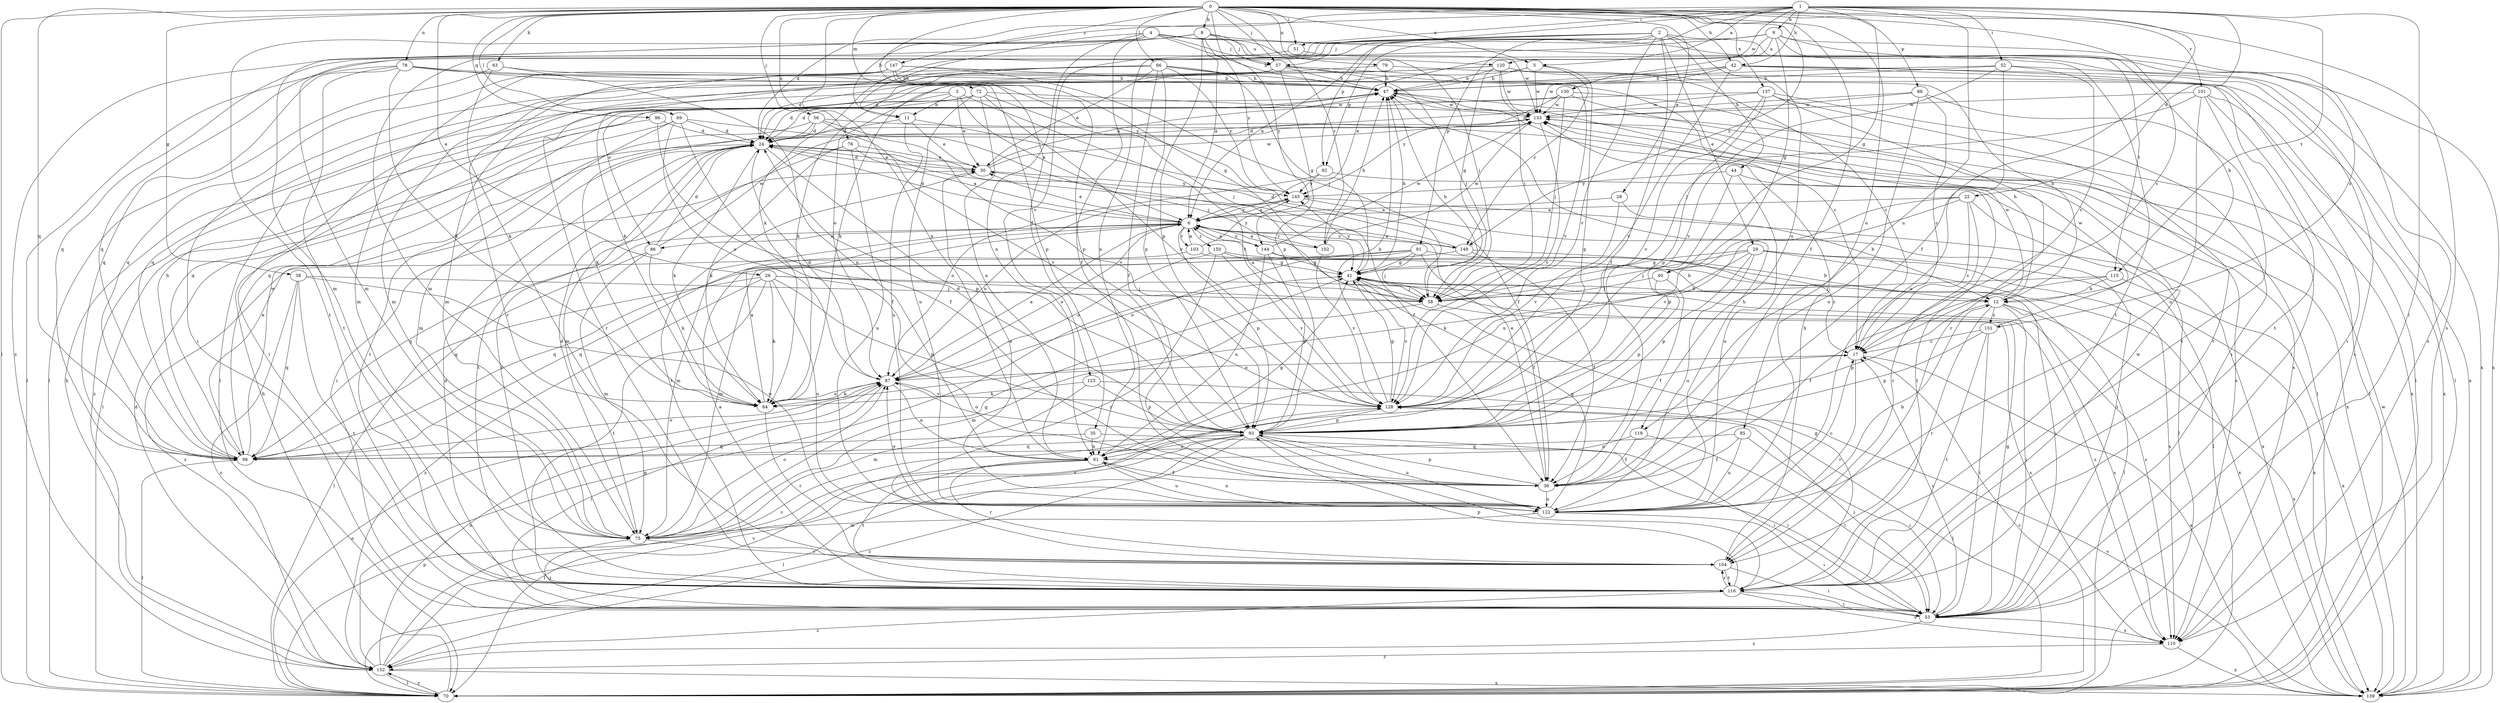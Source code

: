 strict digraph  {
0;
1;
2;
3;
4;
5;
6;
8;
9;
11;
12;
17;
22;
24;
26;
28;
29;
30;
35;
36;
38;
40;
41;
42;
44;
47;
51;
52;
53;
56;
57;
58;
63;
64;
66;
69;
70;
72;
75;
76;
78;
79;
81;
85;
86;
87;
88;
91;
92;
93;
96;
98;
101;
102;
103;
104;
110;
115;
116;
119;
120;
122;
123;
128;
130;
133;
137;
139;
144;
145;
147;
149;
150;
151;
152;
0 -> 5  [label=a];
0 -> 8  [label=b];
0 -> 17  [label=c];
0 -> 26  [label=e];
0 -> 28  [label=e];
0 -> 35  [label=f];
0 -> 36  [label=f];
0 -> 38  [label=g];
0 -> 42  [label=h];
0 -> 51  [label=i];
0 -> 56  [label=j];
0 -> 57  [label=j];
0 -> 63  [label=k];
0 -> 66  [label=l];
0 -> 69  [label=l];
0 -> 70  [label=l];
0 -> 72  [label=m];
0 -> 76  [label=n];
0 -> 78  [label=n];
0 -> 79  [label=n];
0 -> 81  [label=n];
0 -> 85  [label=o];
0 -> 88  [label=p];
0 -> 96  [label=q];
0 -> 98  [label=q];
0 -> 101  [label=r];
0 -> 102  [label=r];
0 -> 110  [label=s];
0 -> 137  [label=x];
0 -> 144  [label=y];
0 -> 147  [label=z];
0 -> 149  [label=z];
1 -> 5  [label=a];
1 -> 9  [label=b];
1 -> 11  [label=b];
1 -> 22  [label=d];
1 -> 24  [label=d];
1 -> 36  [label=f];
1 -> 40  [label=g];
1 -> 42  [label=h];
1 -> 51  [label=i];
1 -> 52  [label=i];
1 -> 53  [label=i];
1 -> 91  [label=p];
1 -> 92  [label=p];
1 -> 115  [label=t];
1 -> 119  [label=u];
1 -> 130  [label=w];
2 -> 6  [label=a];
2 -> 29  [label=e];
2 -> 36  [label=f];
2 -> 44  [label=h];
2 -> 57  [label=j];
2 -> 64  [label=k];
2 -> 75  [label=m];
2 -> 92  [label=p];
2 -> 115  [label=t];
2 -> 119  [label=u];
2 -> 123  [label=v];
2 -> 128  [label=v];
3 -> 6  [label=a];
3 -> 11  [label=b];
3 -> 24  [label=d];
3 -> 30  [label=e];
3 -> 53  [label=i];
3 -> 128  [label=v];
4 -> 11  [label=b];
4 -> 36  [label=f];
4 -> 47  [label=h];
4 -> 57  [label=j];
4 -> 75  [label=m];
4 -> 81  [label=n];
4 -> 116  [label=t];
4 -> 120  [label=u];
4 -> 133  [label=w];
4 -> 139  [label=x];
5 -> 47  [label=h];
5 -> 86  [label=o];
5 -> 93  [label=p];
5 -> 133  [label=w];
5 -> 149  [label=z];
6 -> 24  [label=d];
6 -> 30  [label=e];
6 -> 75  [label=m];
6 -> 86  [label=o];
6 -> 87  [label=o];
6 -> 93  [label=p];
6 -> 98  [label=q];
6 -> 102  [label=r];
6 -> 103  [label=r];
6 -> 144  [label=y];
6 -> 145  [label=y];
6 -> 149  [label=z];
6 -> 150  [label=z];
8 -> 6  [label=a];
8 -> 57  [label=j];
8 -> 58  [label=j];
8 -> 75  [label=m];
8 -> 93  [label=p];
8 -> 98  [label=q];
8 -> 139  [label=x];
8 -> 145  [label=y];
9 -> 6  [label=a];
9 -> 12  [label=b];
9 -> 40  [label=g];
9 -> 81  [label=n];
9 -> 98  [label=q];
9 -> 110  [label=s];
9 -> 120  [label=u];
9 -> 151  [label=z];
11 -> 24  [label=d];
11 -> 30  [label=e];
11 -> 36  [label=f];
11 -> 122  [label=u];
12 -> 47  [label=h];
12 -> 53  [label=i];
12 -> 93  [label=p];
12 -> 104  [label=r];
12 -> 110  [label=s];
12 -> 133  [label=w];
12 -> 139  [label=x];
12 -> 151  [label=z];
17 -> 87  [label=o];
17 -> 104  [label=r];
17 -> 139  [label=x];
22 -> 6  [label=a];
22 -> 17  [label=c];
22 -> 70  [label=l];
22 -> 81  [label=n];
22 -> 104  [label=r];
22 -> 128  [label=v];
24 -> 30  [label=e];
24 -> 36  [label=f];
24 -> 53  [label=i];
24 -> 64  [label=k];
24 -> 75  [label=m];
24 -> 93  [label=p];
24 -> 116  [label=t];
26 -> 58  [label=j];
26 -> 64  [label=k];
26 -> 70  [label=l];
26 -> 93  [label=p];
26 -> 110  [label=s];
26 -> 116  [label=t];
26 -> 122  [label=u];
26 -> 152  [label=z];
28 -> 6  [label=a];
28 -> 12  [label=b];
28 -> 128  [label=v];
29 -> 41  [label=g];
29 -> 58  [label=j];
29 -> 64  [label=k];
29 -> 70  [label=l];
29 -> 93  [label=p];
29 -> 110  [label=s];
29 -> 122  [label=u];
29 -> 139  [label=x];
30 -> 24  [label=d];
30 -> 47  [label=h];
30 -> 116  [label=t];
30 -> 133  [label=w];
30 -> 145  [label=y];
35 -> 53  [label=i];
35 -> 81  [label=n];
35 -> 98  [label=q];
36 -> 30  [label=e];
36 -> 93  [label=p];
36 -> 122  [label=u];
38 -> 58  [label=j];
38 -> 98  [label=q];
38 -> 116  [label=t];
38 -> 122  [label=u];
38 -> 152  [label=z];
40 -> 36  [label=f];
40 -> 58  [label=j];
40 -> 93  [label=p];
41 -> 12  [label=b];
41 -> 47  [label=h];
41 -> 58  [label=j];
41 -> 110  [label=s];
41 -> 128  [label=v];
41 -> 145  [label=y];
42 -> 24  [label=d];
42 -> 47  [label=h];
42 -> 70  [label=l];
42 -> 110  [label=s];
42 -> 116  [label=t];
42 -> 128  [label=v];
42 -> 133  [label=w];
44 -> 93  [label=p];
44 -> 116  [label=t];
44 -> 122  [label=u];
44 -> 145  [label=y];
47 -> 133  [label=w];
47 -> 139  [label=x];
51 -> 116  [label=t];
51 -> 152  [label=z];
52 -> 17  [label=c];
52 -> 47  [label=h];
52 -> 70  [label=l];
52 -> 87  [label=o];
52 -> 122  [label=u];
52 -> 128  [label=v];
53 -> 17  [label=c];
53 -> 24  [label=d];
53 -> 41  [label=g];
53 -> 110  [label=s];
53 -> 152  [label=z];
56 -> 24  [label=d];
56 -> 58  [label=j];
56 -> 64  [label=k];
56 -> 116  [label=t];
56 -> 128  [label=v];
56 -> 139  [label=x];
57 -> 12  [label=b];
57 -> 24  [label=d];
57 -> 47  [label=h];
57 -> 58  [label=j];
57 -> 70  [label=l];
57 -> 75  [label=m];
57 -> 93  [label=p];
57 -> 128  [label=v];
58 -> 6  [label=a];
58 -> 47  [label=h];
58 -> 75  [label=m];
58 -> 110  [label=s];
63 -> 47  [label=h];
63 -> 64  [label=k];
63 -> 70  [label=l];
63 -> 81  [label=n];
64 -> 6  [label=a];
64 -> 87  [label=o];
64 -> 104  [label=r];
66 -> 17  [label=c];
66 -> 30  [label=e];
66 -> 36  [label=f];
66 -> 41  [label=g];
66 -> 47  [label=h];
66 -> 53  [label=i];
66 -> 64  [label=k];
66 -> 75  [label=m];
66 -> 93  [label=p];
66 -> 145  [label=y];
69 -> 24  [label=d];
69 -> 36  [label=f];
69 -> 70  [label=l];
69 -> 75  [label=m];
69 -> 87  [label=o];
69 -> 128  [label=v];
70 -> 17  [label=c];
70 -> 47  [label=h];
70 -> 87  [label=o];
70 -> 93  [label=p];
70 -> 152  [label=z];
72 -> 24  [label=d];
72 -> 58  [label=j];
72 -> 81  [label=n];
72 -> 104  [label=r];
72 -> 122  [label=u];
72 -> 128  [label=v];
72 -> 133  [label=w];
75 -> 24  [label=d];
75 -> 41  [label=g];
75 -> 53  [label=i];
75 -> 87  [label=o];
75 -> 104  [label=r];
75 -> 128  [label=v];
76 -> 6  [label=a];
76 -> 30  [label=e];
76 -> 64  [label=k];
76 -> 116  [label=t];
76 -> 122  [label=u];
78 -> 47  [label=h];
78 -> 64  [label=k];
78 -> 70  [label=l];
78 -> 93  [label=p];
78 -> 98  [label=q];
78 -> 116  [label=t];
78 -> 145  [label=y];
79 -> 17  [label=c];
79 -> 47  [label=h];
79 -> 64  [label=k];
81 -> 36  [label=f];
81 -> 41  [label=g];
81 -> 70  [label=l];
81 -> 104  [label=r];
81 -> 116  [label=t];
81 -> 122  [label=u];
85 -> 36  [label=f];
85 -> 53  [label=i];
85 -> 98  [label=q];
85 -> 122  [label=u];
86 -> 24  [label=d];
86 -> 64  [label=k];
86 -> 75  [label=m];
86 -> 98  [label=q];
86 -> 133  [label=w];
87 -> 6  [label=a];
87 -> 24  [label=d];
87 -> 53  [label=i];
87 -> 64  [label=k];
87 -> 81  [label=n];
87 -> 128  [label=v];
88 -> 17  [label=c];
88 -> 24  [label=d];
88 -> 116  [label=t];
88 -> 122  [label=u];
88 -> 133  [label=w];
91 -> 12  [label=b];
91 -> 36  [label=f];
91 -> 41  [label=g];
91 -> 58  [label=j];
91 -> 75  [label=m];
91 -> 87  [label=o];
91 -> 152  [label=z];
92 -> 70  [label=l];
92 -> 87  [label=o];
92 -> 145  [label=y];
93 -> 24  [label=d];
93 -> 53  [label=i];
93 -> 70  [label=l];
93 -> 81  [label=n];
93 -> 87  [label=o];
93 -> 98  [label=q];
93 -> 116  [label=t];
93 -> 122  [label=u];
93 -> 152  [label=z];
96 -> 24  [label=d];
96 -> 36  [label=f];
96 -> 152  [label=z];
98 -> 30  [label=e];
98 -> 47  [label=h];
98 -> 70  [label=l];
98 -> 87  [label=o];
98 -> 133  [label=w];
101 -> 53  [label=i];
101 -> 58  [label=j];
101 -> 70  [label=l];
101 -> 122  [label=u];
101 -> 133  [label=w];
101 -> 139  [label=x];
102 -> 6  [label=a];
102 -> 47  [label=h];
102 -> 128  [label=v];
102 -> 133  [label=w];
103 -> 6  [label=a];
103 -> 53  [label=i];
103 -> 98  [label=q];
103 -> 145  [label=y];
104 -> 47  [label=h];
104 -> 53  [label=i];
104 -> 116  [label=t];
110 -> 139  [label=x];
110 -> 152  [label=z];
115 -> 12  [label=b];
115 -> 36  [label=f];
115 -> 58  [label=j];
115 -> 139  [label=x];
116 -> 6  [label=a];
116 -> 41  [label=g];
116 -> 53  [label=i];
116 -> 93  [label=p];
116 -> 104  [label=r];
116 -> 110  [label=s];
116 -> 133  [label=w];
116 -> 152  [label=z];
119 -> 36  [label=f];
119 -> 53  [label=i];
119 -> 81  [label=n];
120 -> 41  [label=g];
120 -> 47  [label=h];
120 -> 53  [label=i];
120 -> 58  [label=j];
120 -> 64  [label=k];
120 -> 98  [label=q];
120 -> 133  [label=w];
120 -> 139  [label=x];
122 -> 12  [label=b];
122 -> 17  [label=c];
122 -> 30  [label=e];
122 -> 41  [label=g];
122 -> 47  [label=h];
122 -> 53  [label=i];
122 -> 75  [label=m];
122 -> 81  [label=n];
122 -> 87  [label=o];
123 -> 64  [label=k];
123 -> 70  [label=l];
123 -> 75  [label=m];
123 -> 93  [label=p];
128 -> 41  [label=g];
128 -> 47  [label=h];
128 -> 53  [label=i];
128 -> 93  [label=p];
130 -> 58  [label=j];
130 -> 70  [label=l];
130 -> 98  [label=q];
130 -> 110  [label=s];
130 -> 133  [label=w];
130 -> 145  [label=y];
133 -> 24  [label=d];
133 -> 110  [label=s];
133 -> 128  [label=v];
137 -> 53  [label=i];
137 -> 93  [label=p];
137 -> 98  [label=q];
137 -> 104  [label=r];
137 -> 116  [label=t];
137 -> 128  [label=v];
137 -> 133  [label=w];
139 -> 128  [label=v];
139 -> 133  [label=w];
144 -> 6  [label=a];
144 -> 12  [label=b];
144 -> 41  [label=g];
144 -> 81  [label=n];
144 -> 93  [label=p];
144 -> 133  [label=w];
145 -> 6  [label=a];
145 -> 53  [label=i];
145 -> 87  [label=o];
145 -> 139  [label=x];
147 -> 41  [label=g];
147 -> 47  [label=h];
147 -> 58  [label=j];
147 -> 75  [label=m];
147 -> 93  [label=p];
147 -> 98  [label=q];
147 -> 104  [label=r];
149 -> 6  [label=a];
149 -> 17  [label=c];
149 -> 24  [label=d];
149 -> 36  [label=f];
149 -> 98  [label=q];
150 -> 41  [label=g];
150 -> 87  [label=o];
150 -> 104  [label=r];
150 -> 128  [label=v];
150 -> 139  [label=x];
151 -> 17  [label=c];
151 -> 53  [label=i];
151 -> 93  [label=p];
151 -> 116  [label=t];
151 -> 133  [label=w];
152 -> 17  [label=c];
152 -> 24  [label=d];
152 -> 41  [label=g];
152 -> 47  [label=h];
152 -> 70  [label=l];
152 -> 87  [label=o];
152 -> 128  [label=v];
152 -> 139  [label=x];
}
